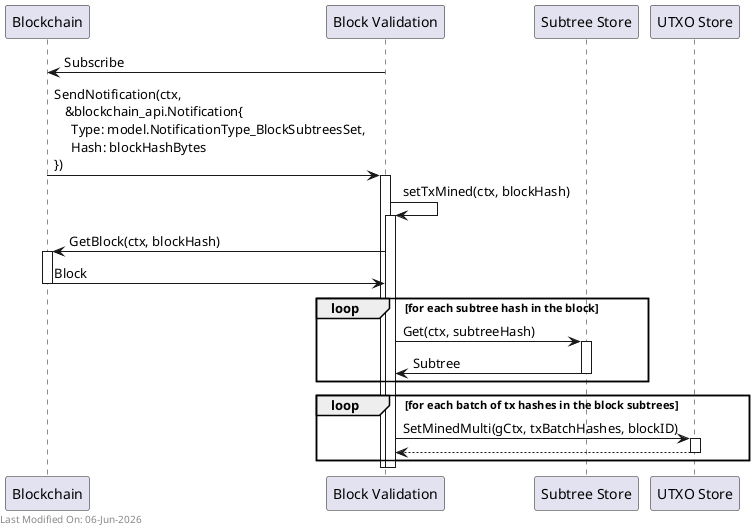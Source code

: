 @startuml
participant "Blockchain" as Blockchain
participant "Block Validation" as BlockValidation
participant "Subtree Store" as SubtreeStore
participant "UTXO Store" as UTXOStore

BlockValidation -> Blockchain: Subscribe

Blockchain -> BlockValidation: SendNotification(ctx, \n   &blockchain_api.Notification{ \n     Type: model.NotificationType_BlockSubtreesSet, \n     Hash: blockHashBytes\n})
activate BlockValidation

BlockValidation -> BlockValidation: setTxMined(ctx, blockHash)
activate BlockValidation

BlockValidation -> Blockchain: GetBlock(ctx, blockHash)
activate Blockchain
Blockchain -> BlockValidation: Block
deactivate Blockchain

loop for each subtree hash in the block
    BlockValidation -> SubtreeStore: Get(ctx, subtreeHash)
    activate SubtreeStore
    SubtreeStore -> BlockValidation: Subtree
    deactivate SubtreeStore
end

loop for each batch of tx hashes in the block subtrees
    BlockValidation -> UTXOStore: SetMinedMulti(gCtx, txBatchHashes, blockID)
    activate UTXOStore
    UTXOStore --> BlockValidation
    deactivate UTXOStore
end
deactivate BlockValidation
deactivate BlockValidation


left footer Last Modified On: %date("dd-MMM-yyyy")

@enduml
